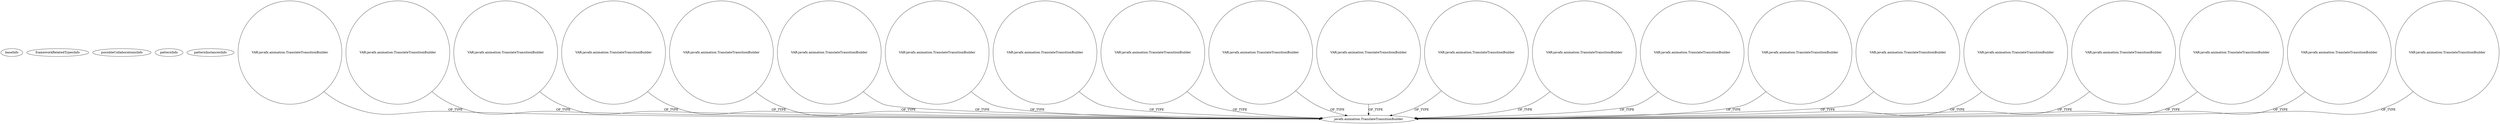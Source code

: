 digraph {
baseInfo[graphId=3791,category="pattern",isAnonymous=false,possibleRelation=false]
frameworkRelatedTypesInfo[]
possibleCollaborationsInfo[]
patternInfo[frequency=2.0,patternRootClient=null]
patternInstancesInfo[0="7thwheel-medaka-chan~/7thwheel-medaka-chan/medaka-chan-master/src/seventhwheel/pos/controller/MainController.java~MainController~25",1="Maxxa-MT-common~/Maxxa-MT-common/MT-common-master/src/cz/commons/example/animation/SimpleAnimationExample.java~SimpleAnimationExample~908"]
44[label="javafx.animation.TranslateTransitionBuilder",vertexType="FRAMEWORK_CLASS_TYPE",isFrameworkType=false]
81[label="VAR:javafx.animation.TranslateTransitionBuilder",vertexType="VARIABLE_EXPRESION",isFrameworkType=false,shape=circle]
221[label="VAR:javafx.animation.TranslateTransitionBuilder",vertexType="VARIABLE_EXPRESION",isFrameworkType=false,shape=circle]
84[label="VAR:javafx.animation.TranslateTransitionBuilder",vertexType="VARIABLE_EXPRESION",isFrameworkType=false,shape=circle]
42[label="VAR:javafx.animation.TranslateTransitionBuilder",vertexType="VARIABLE_EXPRESION",isFrameworkType=false,shape=circle]
57[label="VAR:javafx.animation.TranslateTransitionBuilder",vertexType="VARIABLE_EXPRESION",isFrameworkType=false,shape=circle]
87[label="VAR:javafx.animation.TranslateTransitionBuilder",vertexType="VARIABLE_EXPRESION",isFrameworkType=false,shape=circle]
212[label="VAR:javafx.animation.TranslateTransitionBuilder",vertexType="VARIABLE_EXPRESION",isFrameworkType=false,shape=circle]
182[label="VAR:javafx.animation.TranslateTransitionBuilder",vertexType="VARIABLE_EXPRESION",isFrameworkType=false,shape=circle]
107[label="VAR:javafx.animation.TranslateTransitionBuilder",vertexType="VARIABLE_EXPRESION",isFrameworkType=false,shape=circle]
104[label="VAR:javafx.animation.TranslateTransitionBuilder",vertexType="VARIABLE_EXPRESION",isFrameworkType=false,shape=circle]
224[label="VAR:javafx.animation.TranslateTransitionBuilder",vertexType="VARIABLE_EXPRESION",isFrameworkType=false,shape=circle]
197[label="VAR:javafx.animation.TranslateTransitionBuilder",vertexType="VARIABLE_EXPRESION",isFrameworkType=false,shape=circle]
60[label="VAR:javafx.animation.TranslateTransitionBuilder",vertexType="VARIABLE_EXPRESION",isFrameworkType=false,shape=circle]
75[label="VAR:javafx.animation.TranslateTransitionBuilder",vertexType="VARIABLE_EXPRESION",isFrameworkType=false,shape=circle]
78[label="VAR:javafx.animation.TranslateTransitionBuilder",vertexType="VARIABLE_EXPRESION",isFrameworkType=false,shape=circle]
98[label="VAR:javafx.animation.TranslateTransitionBuilder",vertexType="VARIABLE_EXPRESION",isFrameworkType=false,shape=circle]
215[label="VAR:javafx.animation.TranslateTransitionBuilder",vertexType="VARIABLE_EXPRESION",isFrameworkType=false,shape=circle]
227[label="VAR:javafx.animation.TranslateTransitionBuilder",vertexType="VARIABLE_EXPRESION",isFrameworkType=false,shape=circle]
185[label="VAR:javafx.animation.TranslateTransitionBuilder",vertexType="VARIABLE_EXPRESION",isFrameworkType=false,shape=circle]
51[label="VAR:javafx.animation.TranslateTransitionBuilder",vertexType="VARIABLE_EXPRESION",isFrameworkType=false,shape=circle]
188[label="VAR:javafx.animation.TranslateTransitionBuilder",vertexType="VARIABLE_EXPRESION",isFrameworkType=false,shape=circle]
227->44[label="OF_TYPE"]
57->44[label="OF_TYPE"]
87->44[label="OF_TYPE"]
107->44[label="OF_TYPE"]
212->44[label="OF_TYPE"]
42->44[label="OF_TYPE"]
81->44[label="OF_TYPE"]
224->44[label="OF_TYPE"]
51->44[label="OF_TYPE"]
104->44[label="OF_TYPE"]
75->44[label="OF_TYPE"]
197->44[label="OF_TYPE"]
221->44[label="OF_TYPE"]
60->44[label="OF_TYPE"]
78->44[label="OF_TYPE"]
98->44[label="OF_TYPE"]
182->44[label="OF_TYPE"]
185->44[label="OF_TYPE"]
215->44[label="OF_TYPE"]
84->44[label="OF_TYPE"]
188->44[label="OF_TYPE"]
}
